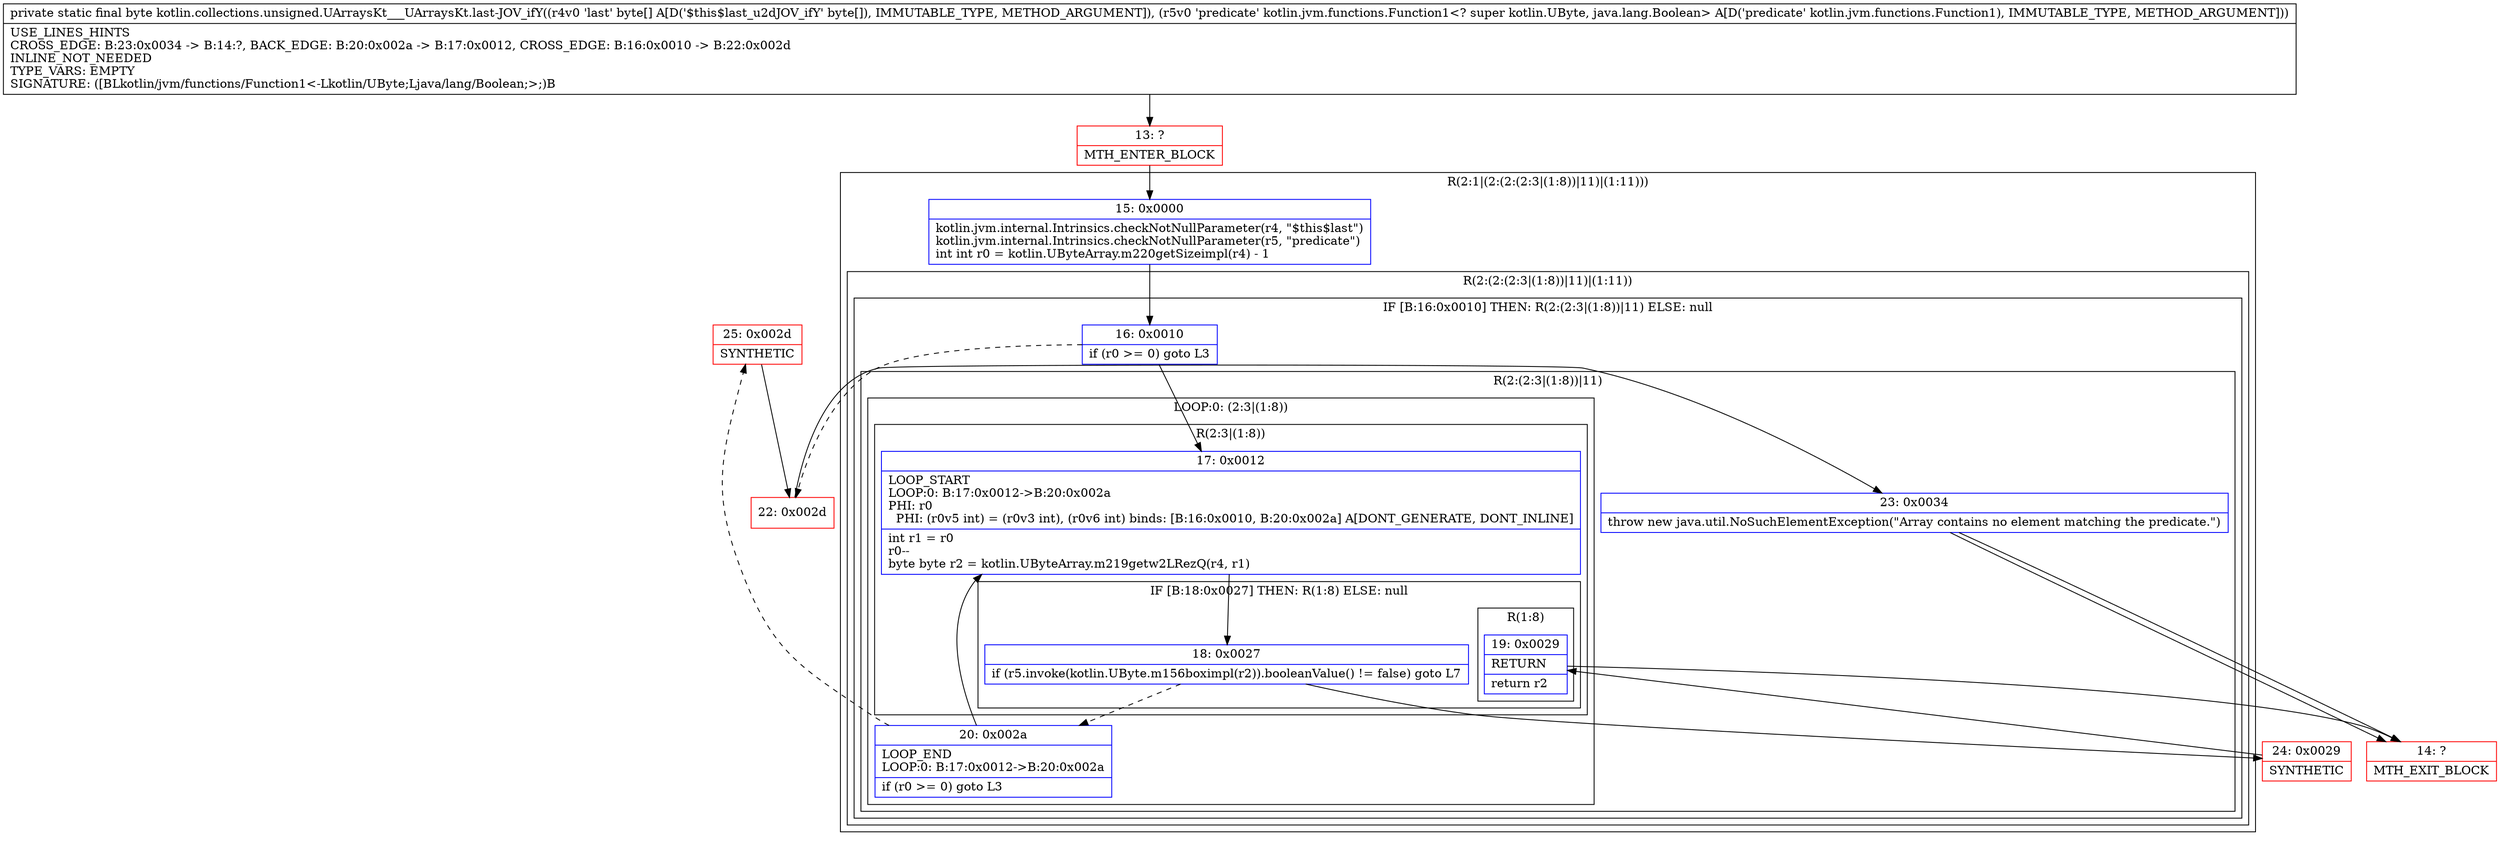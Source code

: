 digraph "CFG forkotlin.collections.unsigned.UArraysKt___UArraysKt.last\-JOV_ifY([BLkotlin\/jvm\/functions\/Function1;)B" {
subgraph cluster_Region_1380103906 {
label = "R(2:1|(2:(2:(2:3|(1:8))|11)|(1:11)))";
node [shape=record,color=blue];
Node_15 [shape=record,label="{15\:\ 0x0000|kotlin.jvm.internal.Intrinsics.checkNotNullParameter(r4, \"$this$last\")\lkotlin.jvm.internal.Intrinsics.checkNotNullParameter(r5, \"predicate\")\lint int r0 = kotlin.UByteArray.m220getSizeimpl(r4) \- 1\l}"];
subgraph cluster_Region_200807402 {
label = "R(2:(2:(2:3|(1:8))|11)|(1:11))";
node [shape=record,color=blue];
subgraph cluster_IfRegion_1801652201 {
label = "IF [B:16:0x0010] THEN: R(2:(2:3|(1:8))|11) ELSE: null";
node [shape=record,color=blue];
Node_16 [shape=record,label="{16\:\ 0x0010|if (r0 \>= 0) goto L3\l}"];
subgraph cluster_Region_928066073 {
label = "R(2:(2:3|(1:8))|11)";
node [shape=record,color=blue];
subgraph cluster_LoopRegion_1833341847 {
label = "LOOP:0: (2:3|(1:8))";
node [shape=record,color=blue];
Node_20 [shape=record,label="{20\:\ 0x002a|LOOP_END\lLOOP:0: B:17:0x0012\-\>B:20:0x002a\l|if (r0 \>= 0) goto L3\l}"];
subgraph cluster_Region_616085097 {
label = "R(2:3|(1:8))";
node [shape=record,color=blue];
Node_17 [shape=record,label="{17\:\ 0x0012|LOOP_START\lLOOP:0: B:17:0x0012\-\>B:20:0x002a\lPHI: r0 \l  PHI: (r0v5 int) = (r0v3 int), (r0v6 int) binds: [B:16:0x0010, B:20:0x002a] A[DONT_GENERATE, DONT_INLINE]\l|int r1 = r0\lr0\-\-\lbyte byte r2 = kotlin.UByteArray.m219getw2LRezQ(r4, r1)\l}"];
subgraph cluster_IfRegion_712297851 {
label = "IF [B:18:0x0027] THEN: R(1:8) ELSE: null";
node [shape=record,color=blue];
Node_18 [shape=record,label="{18\:\ 0x0027|if (r5.invoke(kotlin.UByte.m156boximpl(r2)).booleanValue() != false) goto L7\l}"];
subgraph cluster_Region_1268657570 {
label = "R(1:8)";
node [shape=record,color=blue];
Node_19 [shape=record,label="{19\:\ 0x0029|RETURN\l|return r2\l}"];
}
}
}
}
Node_23 [shape=record,label="{23\:\ 0x0034|throw new java.util.NoSuchElementException(\"Array contains no element matching the predicate.\")\l}"];
}
}
subgraph cluster_Region_469854910 {
label = "R(1:11)";
node [shape=record,color=blue];
Node_23 [shape=record,label="{23\:\ 0x0034|throw new java.util.NoSuchElementException(\"Array contains no element matching the predicate.\")\l}"];
}
}
}
Node_13 [shape=record,color=red,label="{13\:\ ?|MTH_ENTER_BLOCK\l}"];
Node_25 [shape=record,color=red,label="{25\:\ 0x002d|SYNTHETIC\l}"];
Node_24 [shape=record,color=red,label="{24\:\ 0x0029|SYNTHETIC\l}"];
Node_14 [shape=record,color=red,label="{14\:\ ?|MTH_EXIT_BLOCK\l}"];
Node_22 [shape=record,color=red,label="{22\:\ 0x002d}"];
MethodNode[shape=record,label="{private static final byte kotlin.collections.unsigned.UArraysKt___UArraysKt.last\-JOV_ifY((r4v0 'last' byte[] A[D('$this$last_u2dJOV_ifY' byte[]), IMMUTABLE_TYPE, METHOD_ARGUMENT]), (r5v0 'predicate' kotlin.jvm.functions.Function1\<? super kotlin.UByte, java.lang.Boolean\> A[D('predicate' kotlin.jvm.functions.Function1), IMMUTABLE_TYPE, METHOD_ARGUMENT]))  | USE_LINES_HINTS\lCROSS_EDGE: B:23:0x0034 \-\> B:14:?, BACK_EDGE: B:20:0x002a \-\> B:17:0x0012, CROSS_EDGE: B:16:0x0010 \-\> B:22:0x002d\lINLINE_NOT_NEEDED\lTYPE_VARS: EMPTY\lSIGNATURE: ([BLkotlin\/jvm\/functions\/Function1\<\-Lkotlin\/UByte;Ljava\/lang\/Boolean;\>;)B\l}"];
MethodNode -> Node_13;Node_15 -> Node_16;
Node_16 -> Node_17;
Node_16 -> Node_22[style=dashed];
Node_20 -> Node_17;
Node_20 -> Node_25[style=dashed];
Node_17 -> Node_18;
Node_18 -> Node_20[style=dashed];
Node_18 -> Node_24;
Node_19 -> Node_14;
Node_23 -> Node_14;
Node_23 -> Node_14;
Node_13 -> Node_15;
Node_25 -> Node_22;
Node_24 -> Node_19;
Node_22 -> Node_23;
}

